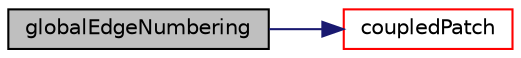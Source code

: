 digraph "globalEdgeNumbering"
{
  bgcolor="transparent";
  edge [fontname="Helvetica",fontsize="10",labelfontname="Helvetica",labelfontsize="10"];
  node [fontname="Helvetica",fontsize="10",shape=record];
  rankdir="LR";
  Node2939 [label="globalEdgeNumbering",height=0.2,width=0.4,color="black", fillcolor="grey75", style="filled", fontcolor="black"];
  Node2939 -> Node2940 [color="midnightblue",fontsize="10",style="solid",fontname="Helvetica"];
  Node2940 [label="coupledPatch",height=0.2,width=0.4,color="red",URL="$a28485.html#adbf1d40edb1a4d9d7175cc03028a82e7",tooltip="Return patch of all coupled faces. "];
}
